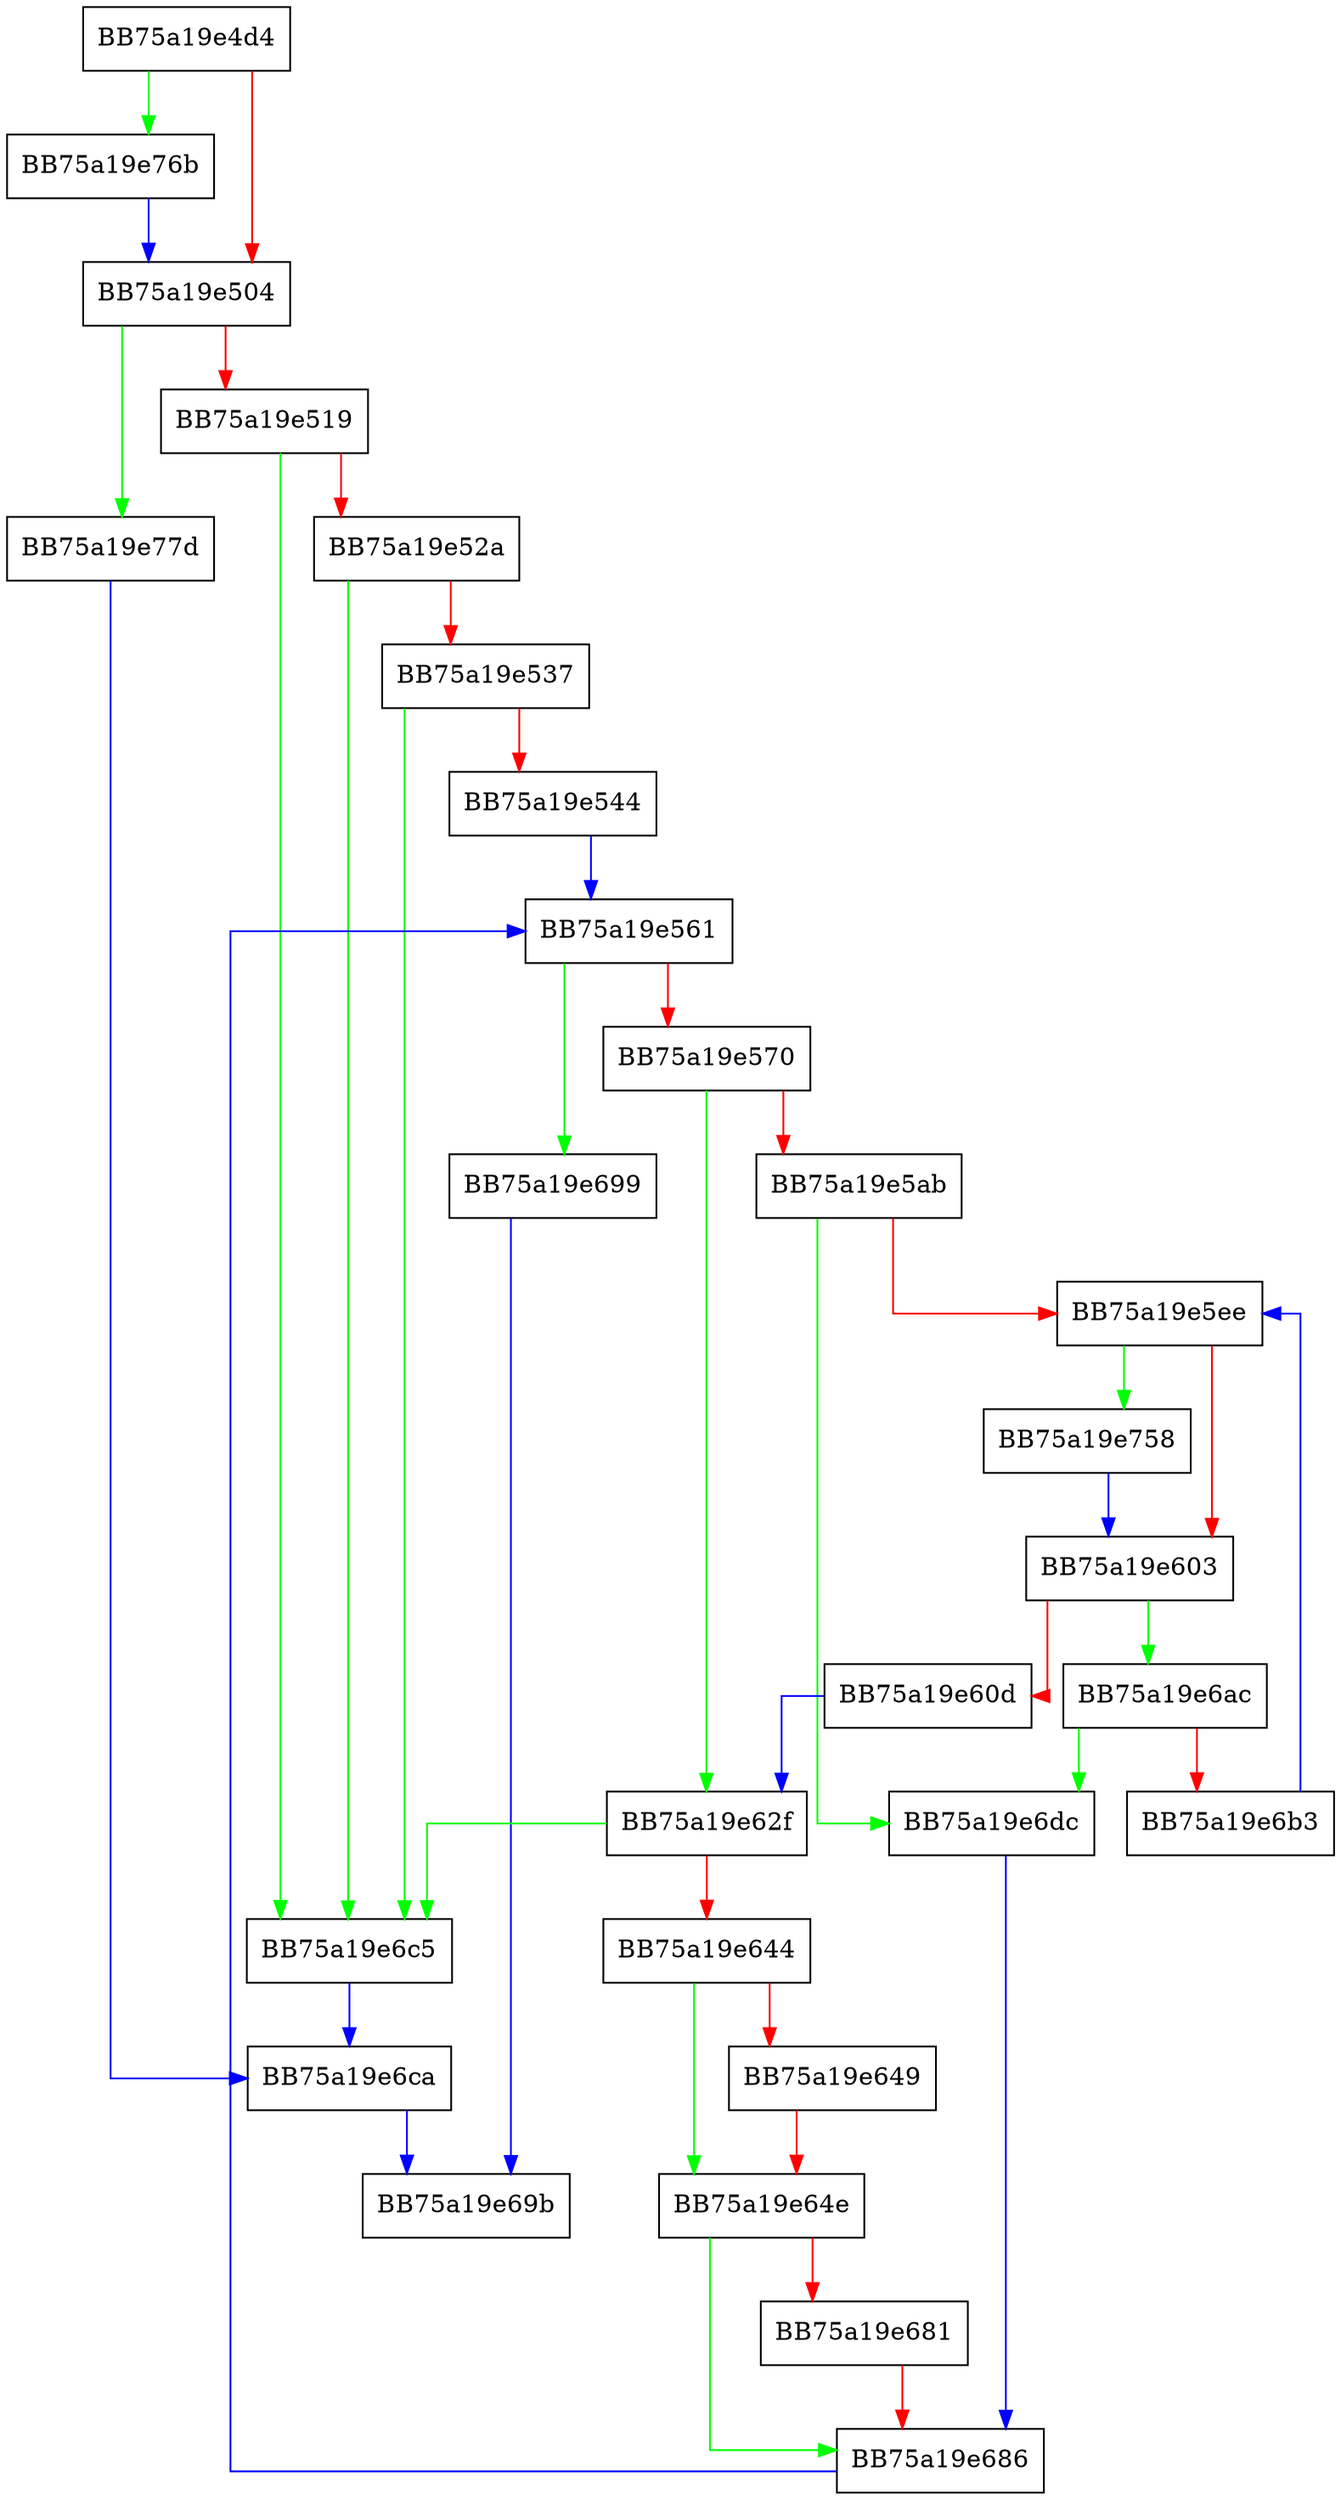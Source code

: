 digraph load_special_pages {
  node [shape="box"];
  graph [splines=ortho];
  BB75a19e4d4 -> BB75a19e76b [color="green"];
  BB75a19e4d4 -> BB75a19e504 [color="red"];
  BB75a19e504 -> BB75a19e77d [color="green"];
  BB75a19e504 -> BB75a19e519 [color="red"];
  BB75a19e519 -> BB75a19e6c5 [color="green"];
  BB75a19e519 -> BB75a19e52a [color="red"];
  BB75a19e52a -> BB75a19e6c5 [color="green"];
  BB75a19e52a -> BB75a19e537 [color="red"];
  BB75a19e537 -> BB75a19e6c5 [color="green"];
  BB75a19e537 -> BB75a19e544 [color="red"];
  BB75a19e544 -> BB75a19e561 [color="blue"];
  BB75a19e561 -> BB75a19e699 [color="green"];
  BB75a19e561 -> BB75a19e570 [color="red"];
  BB75a19e570 -> BB75a19e62f [color="green"];
  BB75a19e570 -> BB75a19e5ab [color="red"];
  BB75a19e5ab -> BB75a19e6dc [color="green"];
  BB75a19e5ab -> BB75a19e5ee [color="red"];
  BB75a19e5ee -> BB75a19e758 [color="green"];
  BB75a19e5ee -> BB75a19e603 [color="red"];
  BB75a19e603 -> BB75a19e6ac [color="green"];
  BB75a19e603 -> BB75a19e60d [color="red"];
  BB75a19e60d -> BB75a19e62f [color="blue"];
  BB75a19e62f -> BB75a19e6c5 [color="green"];
  BB75a19e62f -> BB75a19e644 [color="red"];
  BB75a19e644 -> BB75a19e64e [color="green"];
  BB75a19e644 -> BB75a19e649 [color="red"];
  BB75a19e649 -> BB75a19e64e [color="red"];
  BB75a19e64e -> BB75a19e686 [color="green"];
  BB75a19e64e -> BB75a19e681 [color="red"];
  BB75a19e681 -> BB75a19e686 [color="red"];
  BB75a19e686 -> BB75a19e561 [color="blue"];
  BB75a19e699 -> BB75a19e69b [color="blue"];
  BB75a19e6ac -> BB75a19e6dc [color="green"];
  BB75a19e6ac -> BB75a19e6b3 [color="red"];
  BB75a19e6b3 -> BB75a19e5ee [color="blue"];
  BB75a19e6c5 -> BB75a19e6ca [color="blue"];
  BB75a19e6ca -> BB75a19e69b [color="blue"];
  BB75a19e6dc -> BB75a19e686 [color="blue"];
  BB75a19e758 -> BB75a19e603 [color="blue"];
  BB75a19e76b -> BB75a19e504 [color="blue"];
  BB75a19e77d -> BB75a19e6ca [color="blue"];
}